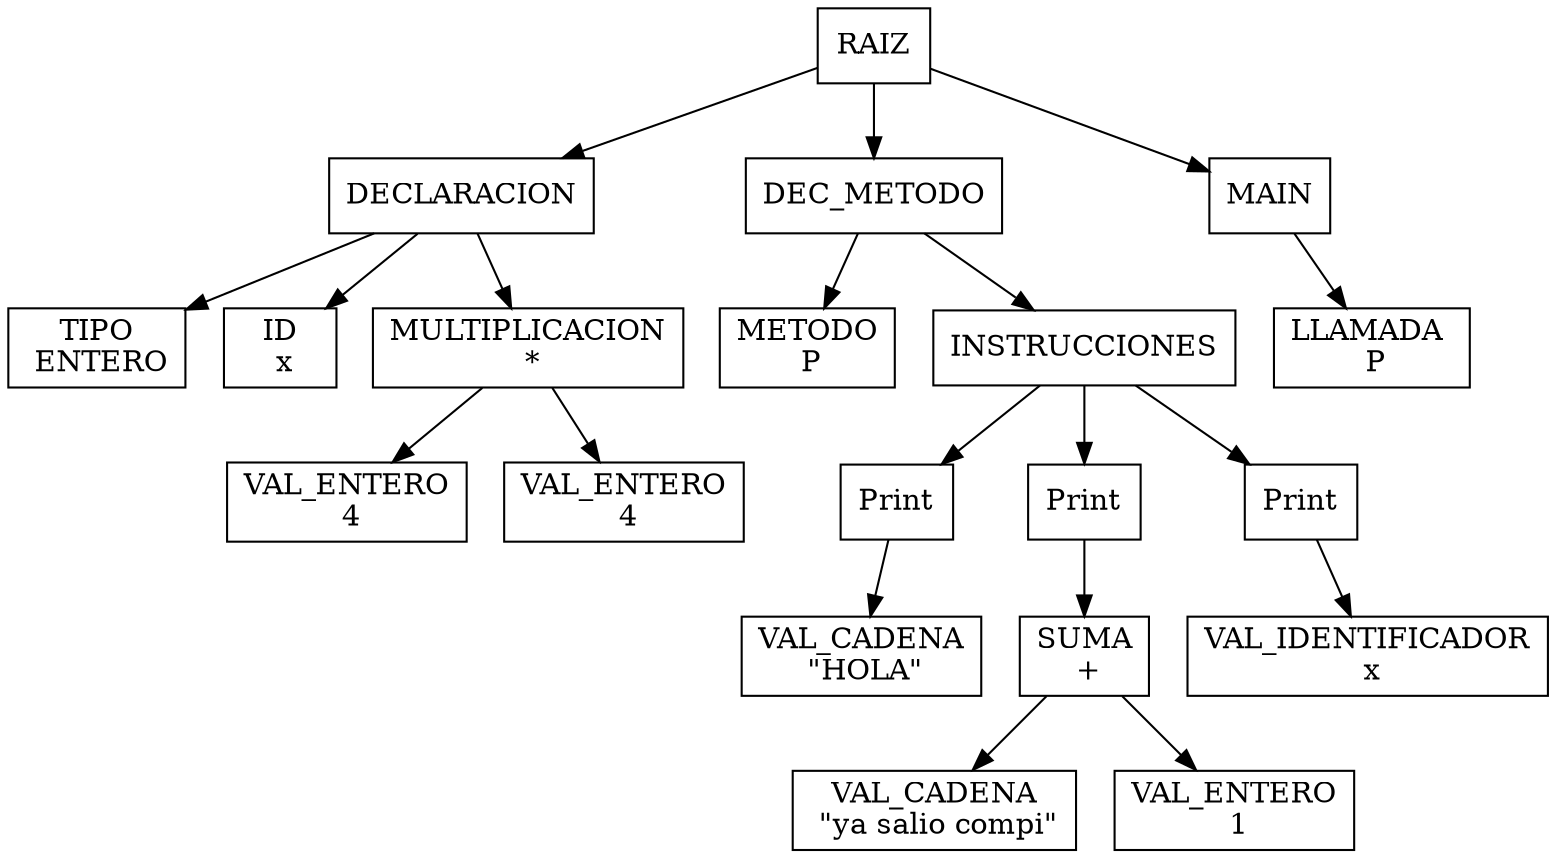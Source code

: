 digraph G {
node [shape="box"]Nodo0[label="RAIZ"];
Nodo1[label="DECLARACION"];
Nodo0->Nodo1;
Nodo2[label="TIPO
 ENTERO"];
Nodo1->Nodo2;
Nodo3[label="ID
 x"];
Nodo1->Nodo3;
Nodo4[label="MULTIPLICACION
 *"];
Nodo1->Nodo4;
Nodo5[label="VAL_ENTERO
 4"];
Nodo4->Nodo5;
Nodo6[label="VAL_ENTERO
 4"];
Nodo4->Nodo6;
Nodo7[label="DEC_METODO"];
Nodo0->Nodo7;
Nodo8[label="METODO
 P"];
Nodo7->Nodo8;
Nodo9[label="INSTRUCCIONES"];
Nodo7->Nodo9;
Nodo10[label="Print"];
Nodo9->Nodo10;
Nodo11[label="VAL_CADENA
 \"HOLA\""];
Nodo10->Nodo11;
Nodo12[label="Print"];
Nodo9->Nodo12;
Nodo13[label="SUMA
 +"];
Nodo12->Nodo13;
Nodo14[label="VAL_CADENA
 \"ya salio compi\""];
Nodo13->Nodo14;
Nodo15[label="VAL_ENTERO
 1"];
Nodo13->Nodo15;
Nodo16[label="Print"];
Nodo9->Nodo16;
Nodo17[label="VAL_IDENTIFICADOR
 x"];
Nodo16->Nodo17;
Nodo18[label="MAIN"];
Nodo0->Nodo18;
Nodo19[label="LLAMADA 
 P"];
Nodo18->Nodo19;
}